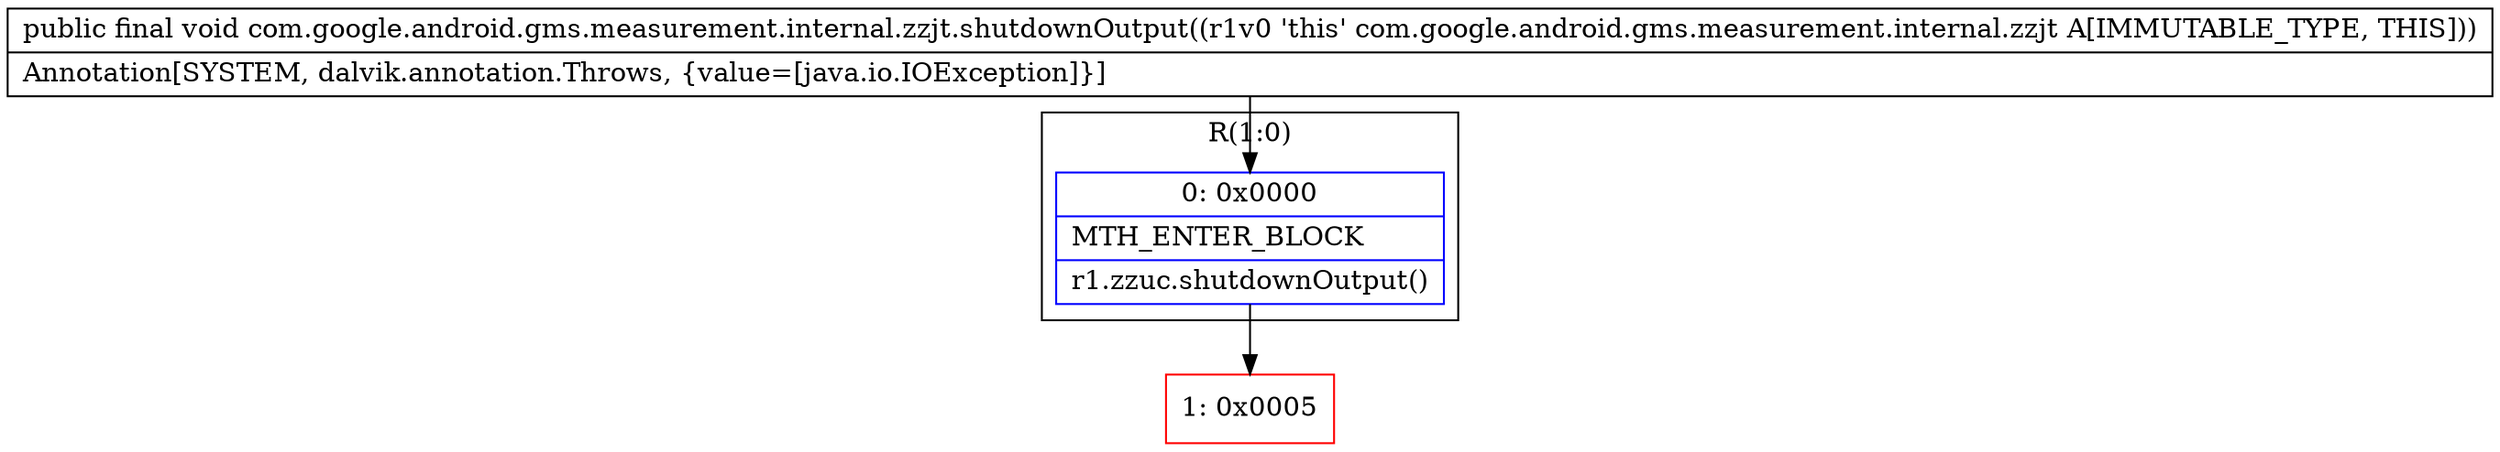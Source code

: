 digraph "CFG forcom.google.android.gms.measurement.internal.zzjt.shutdownOutput()V" {
subgraph cluster_Region_334851472 {
label = "R(1:0)";
node [shape=record,color=blue];
Node_0 [shape=record,label="{0\:\ 0x0000|MTH_ENTER_BLOCK\l|r1.zzuc.shutdownOutput()\l}"];
}
Node_1 [shape=record,color=red,label="{1\:\ 0x0005}"];
MethodNode[shape=record,label="{public final void com.google.android.gms.measurement.internal.zzjt.shutdownOutput((r1v0 'this' com.google.android.gms.measurement.internal.zzjt A[IMMUTABLE_TYPE, THIS]))  | Annotation[SYSTEM, dalvik.annotation.Throws, \{value=[java.io.IOException]\}]\l}"];
MethodNode -> Node_0;
Node_0 -> Node_1;
}


